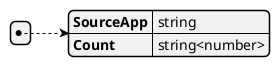 @startjson
[
    {
        "SourceApp": "string",
        "Count": "string<number>"
    }
]
@endjson
